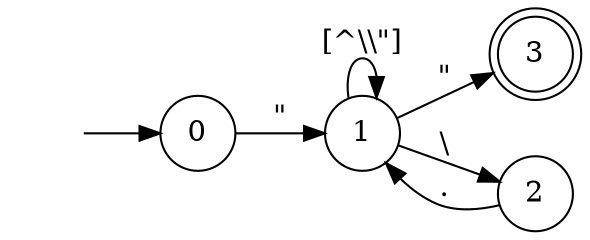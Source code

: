 // "([^\\"]|(\\.))*"
digraph strings {
    rankdir = LR;
    node [shape = circle; style = rounded;];
    
    s [style = invis;];
    3 [shape = doublecircle;];
    
    s -> 0;
    0 -> 1 [label = "\"";];
    1 -> 1 [label = "[^\\\\\"]";];
    1 -> 2 [label = "\\";];
    2 -> 1 [label = ".";];
    1 -> 3 [label = "\"";];
}
